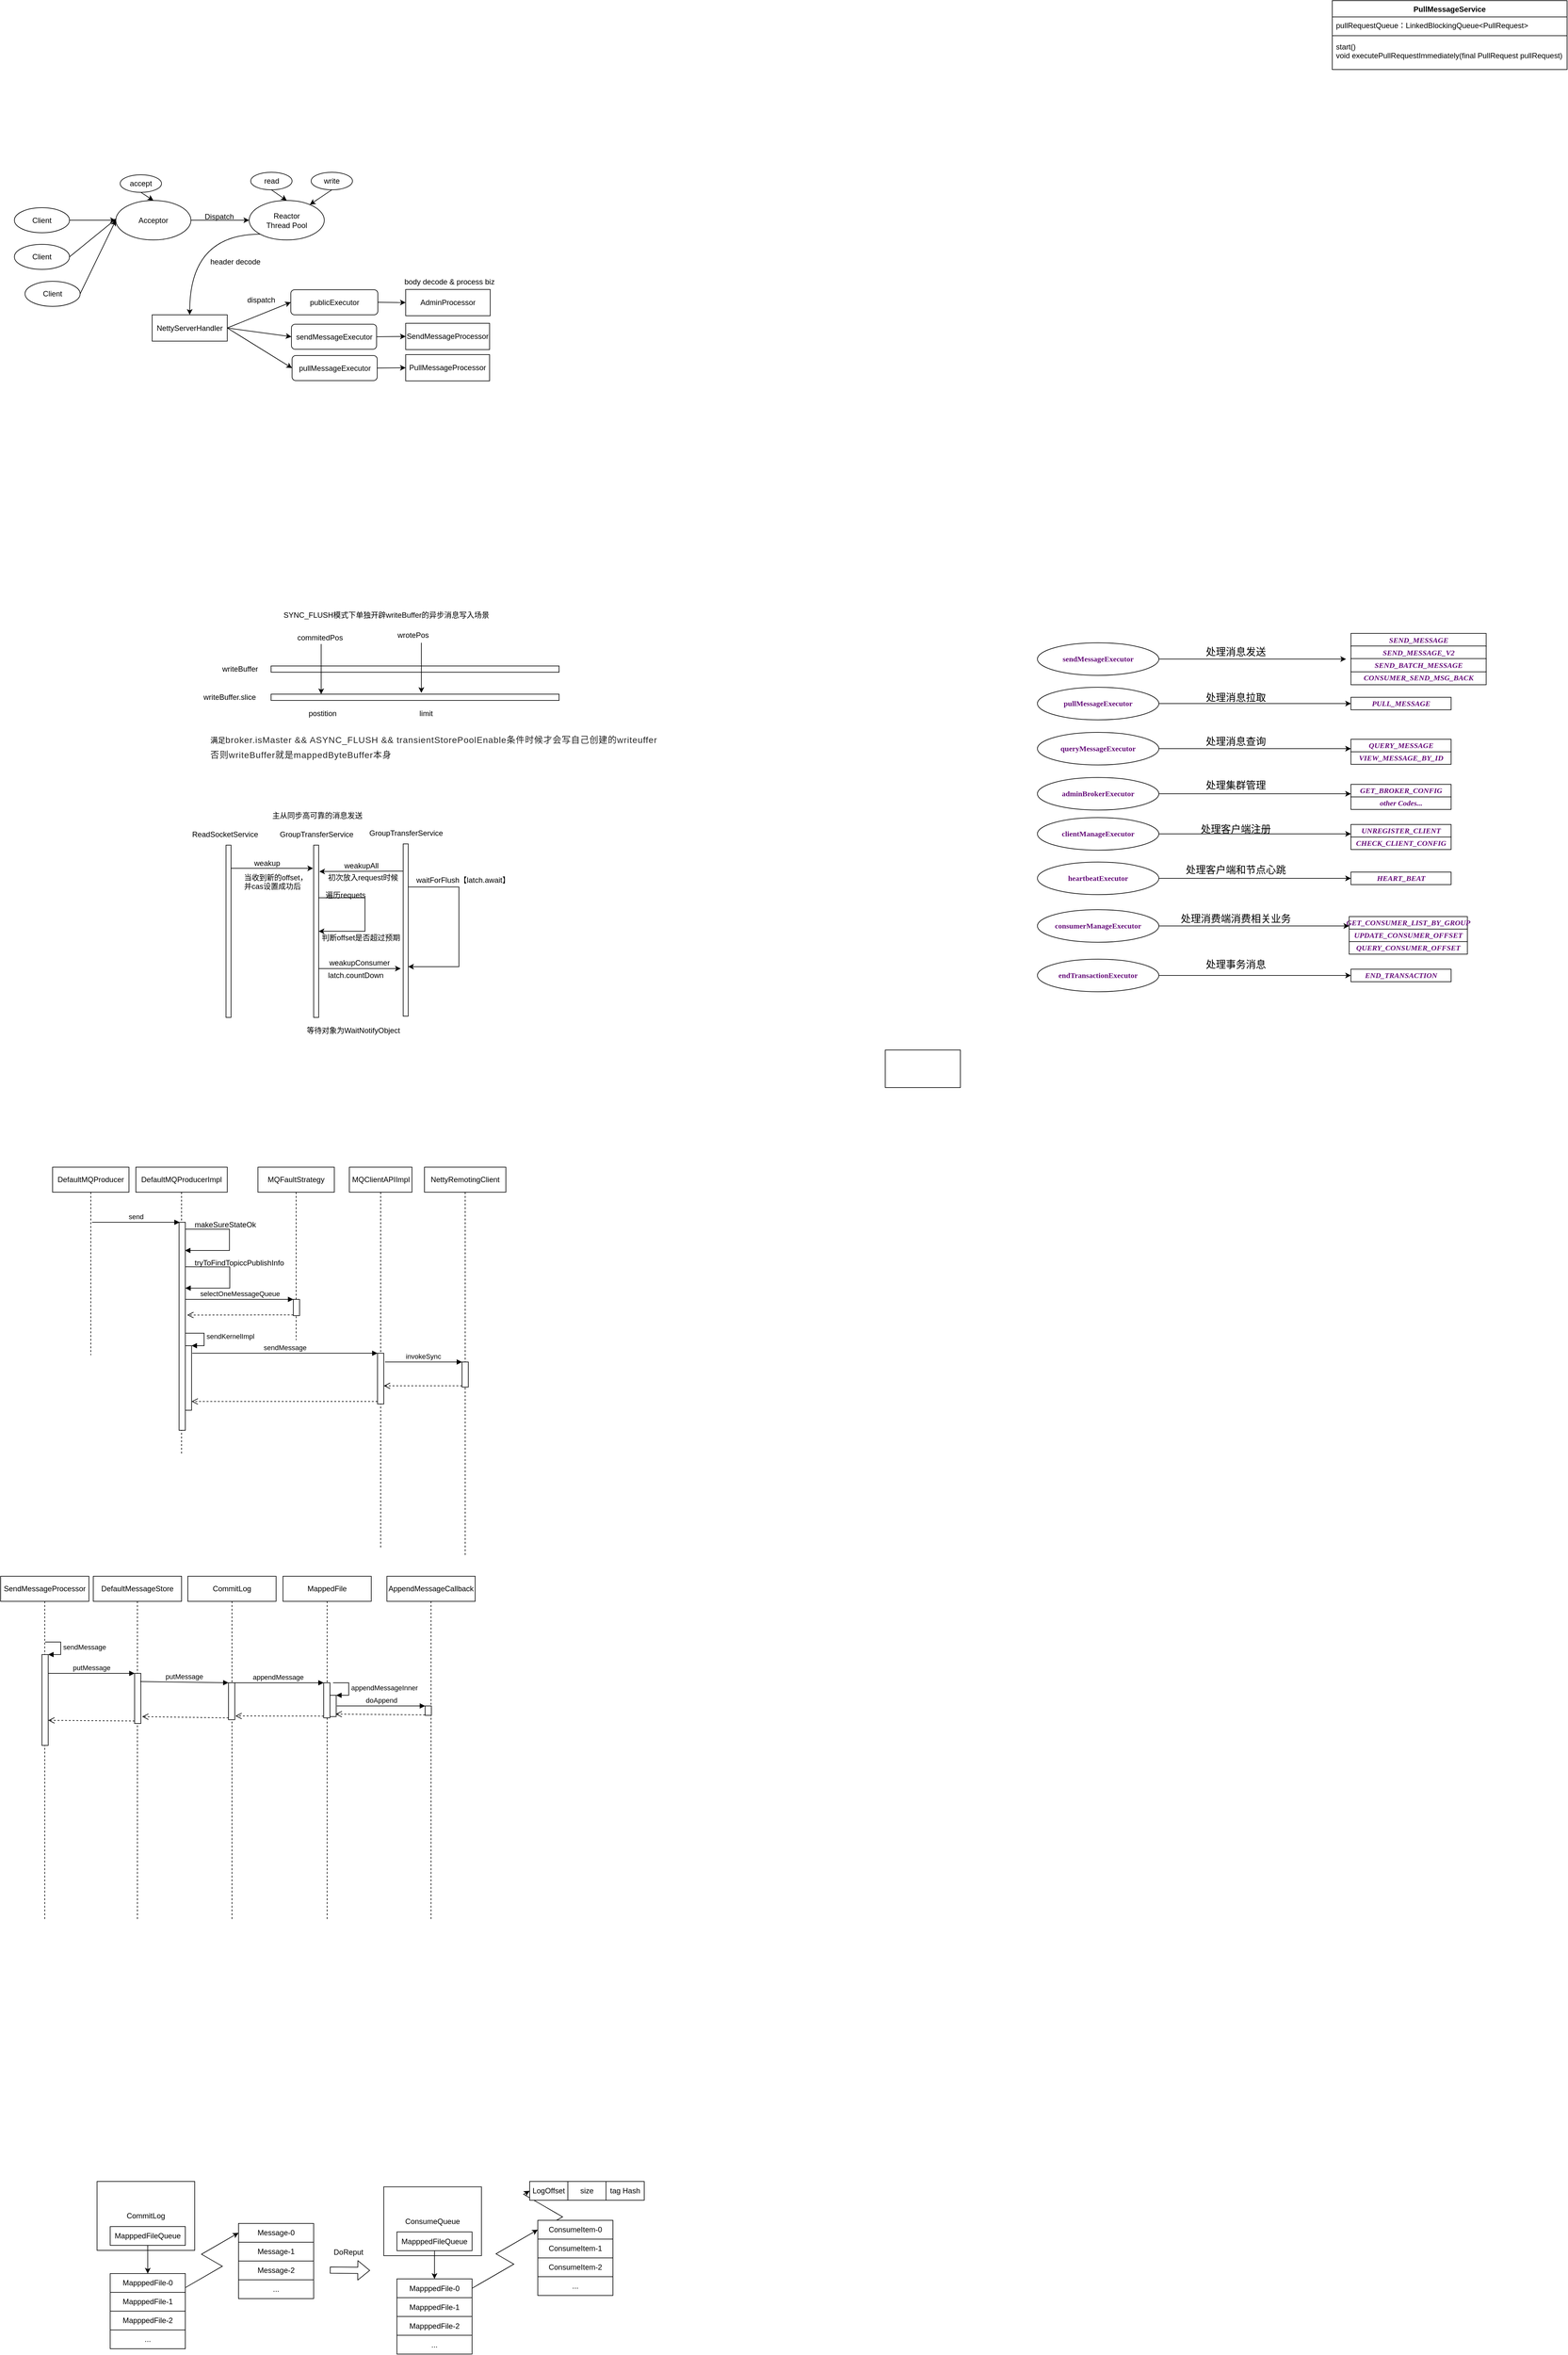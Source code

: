 <mxfile version="12.2.6" type="github" pages="1">
  <diagram id="QO_2AIzxencwlxpaJsb1" name="第 1 页">
    <mxGraphModel dx="1332" dy="1692" grid="0" gridSize="10" guides="1" tooltips="1" connect="1" arrows="1" fold="1" page="0" pageScale="1" pageWidth="827" pageHeight="1169" math="0" shadow="0">
      <root>
        <mxCell id="0"/>
        <mxCell id="1" parent="0"/>
        <mxCell id="dCdwvmBEWZGB2ASoRf-r-2" value="" style="rounded=0;whiteSpace=wrap;html=1;" parent="1" vertex="1">
          <mxGeometry x="150" y="80" width="460" height="10" as="geometry"/>
        </mxCell>
        <mxCell id="dCdwvmBEWZGB2ASoRf-r-3" value="writeBuffer" style="text;html=1;resizable=0;points=[];autosize=1;align=left;verticalAlign=top;spacingTop=-4;" parent="1" vertex="1">
          <mxGeometry x="70" y="75" width="70" height="20" as="geometry"/>
        </mxCell>
        <mxCell id="dCdwvmBEWZGB2ASoRf-r-4" value="" style="rounded=0;whiteSpace=wrap;html=1;" parent="1" vertex="1">
          <mxGeometry x="150" y="125" width="460" height="10" as="geometry"/>
        </mxCell>
        <mxCell id="dCdwvmBEWZGB2ASoRf-r-5" value="writeBuffer.slice" style="text;html=1;resizable=0;points=[];autosize=1;align=left;verticalAlign=top;spacingTop=-4;" parent="1" vertex="1">
          <mxGeometry x="40" y="120" width="100" height="20" as="geometry"/>
        </mxCell>
        <mxCell id="dCdwvmBEWZGB2ASoRf-r-6" value="" style="endArrow=classic;html=1;" parent="1" edge="1">
          <mxGeometry width="50" height="50" relative="1" as="geometry">
            <mxPoint x="230" y="45" as="sourcePoint"/>
            <mxPoint x="230" y="125" as="targetPoint"/>
          </mxGeometry>
        </mxCell>
        <mxCell id="dCdwvmBEWZGB2ASoRf-r-7" value="commitedPos" style="text;html=1;resizable=0;points=[];autosize=1;align=left;verticalAlign=top;spacingTop=-4;" parent="1" vertex="1">
          <mxGeometry x="190" y="25" width="90" height="20" as="geometry"/>
        </mxCell>
        <mxCell id="dCdwvmBEWZGB2ASoRf-r-9" value="" style="endArrow=classic;html=1;" parent="1" edge="1">
          <mxGeometry width="50" height="50" relative="1" as="geometry">
            <mxPoint x="390" y="43" as="sourcePoint"/>
            <mxPoint x="390" y="123" as="targetPoint"/>
          </mxGeometry>
        </mxCell>
        <mxCell id="dCdwvmBEWZGB2ASoRf-r-10" value="wrotePos" style="text;html=1;resizable=0;points=[];autosize=1;align=left;verticalAlign=top;spacingTop=-4;" parent="1" vertex="1">
          <mxGeometry x="350" y="21" width="70" height="20" as="geometry"/>
        </mxCell>
        <mxCell id="dCdwvmBEWZGB2ASoRf-r-12" value="postition" style="text;html=1;resizable=0;points=[];autosize=1;align=left;verticalAlign=top;spacingTop=-4;" parent="1" vertex="1">
          <mxGeometry x="207.5" y="146" width="55" height="14" as="geometry"/>
        </mxCell>
        <mxCell id="dCdwvmBEWZGB2ASoRf-r-13" value="limit" style="text;html=1;resizable=0;points=[];autosize=1;align=left;verticalAlign=top;spacingTop=-4;" parent="1" vertex="1">
          <mxGeometry x="385" y="146" width="31" height="14" as="geometry"/>
        </mxCell>
        <mxCell id="dCdwvmBEWZGB2ASoRf-r-14" value="满足&lt;span style=&quot;font-size: 14px ; color: rgb(38 , 38 , 38) ; line-height: 24px ; letter-spacing: 0.05em ; outline-style: none ; overflow-wrap: break-word&quot;&gt;broker.isMaster &amp;amp;&amp;amp; ASYNC_FLUSH &amp;amp;&amp;amp;&amp;nbsp;transientStorePoolEnable条件时候才会写自己创建的writeuffer&lt;br&gt;否则writeBuffer就是mappedByteBuffer本身&lt;br&gt;&lt;/span&gt;" style="text;html=1;resizable=0;points=[];autosize=1;align=left;verticalAlign=top;spacingTop=-4;" parent="1" vertex="1">
          <mxGeometry x="51" y="183" width="725" height="48" as="geometry"/>
        </mxCell>
        <mxCell id="dCdwvmBEWZGB2ASoRf-r-15" value="SYNC_FLUSH模式下单独开辟writeBuffer的异步消息写入场景" style="text;html=1;resizable=0;points=[];autosize=1;align=left;verticalAlign=top;spacingTop=-4;" parent="1" vertex="1">
          <mxGeometry x="168" y="-11" width="339" height="14" as="geometry"/>
        </mxCell>
        <mxCell id="dCdwvmBEWZGB2ASoRf-r-16" value="" style="rounded=0;whiteSpace=wrap;html=1;" parent="1" vertex="1">
          <mxGeometry x="218" y="366" width="8" height="275" as="geometry"/>
        </mxCell>
        <mxCell id="dCdwvmBEWZGB2ASoRf-r-17" value="GroupTransferService" style="text;html=1;resizable=0;points=[];autosize=1;align=left;verticalAlign=top;spacingTop=-4;" parent="1" vertex="1">
          <mxGeometry x="162" y="339" width="128" height="14" as="geometry"/>
        </mxCell>
        <mxCell id="dCdwvmBEWZGB2ASoRf-r-18" value="" style="rounded=0;whiteSpace=wrap;html=1;" parent="1" vertex="1">
          <mxGeometry x="78" y="366" width="8" height="275" as="geometry"/>
        </mxCell>
        <mxCell id="dCdwvmBEWZGB2ASoRf-r-19" value="ReadSocketService" style="text;html=1;resizable=0;points=[];autosize=1;align=left;verticalAlign=top;spacingTop=-4;" parent="1" vertex="1">
          <mxGeometry x="22" y="339" width="115" height="14" as="geometry"/>
        </mxCell>
        <mxCell id="dCdwvmBEWZGB2ASoRf-r-20" value="" style="endArrow=classic;html=1;" parent="1" edge="1">
          <mxGeometry width="50" height="50" relative="1" as="geometry">
            <mxPoint x="86" y="403" as="sourcePoint"/>
            <mxPoint x="217" y="403" as="targetPoint"/>
          </mxGeometry>
        </mxCell>
        <mxCell id="dCdwvmBEWZGB2ASoRf-r-21" value="weakup" style="text;html=1;resizable=0;points=[];autosize=1;align=left;verticalAlign=top;spacingTop=-4;" parent="1" vertex="1">
          <mxGeometry x="121" y="385" width="51" height="14" as="geometry"/>
        </mxCell>
        <mxCell id="dCdwvmBEWZGB2ASoRf-r-22" value="当收到新的offset，&lt;br&gt;并cas设置成功后" style="text;html=1;resizable=0;points=[];autosize=1;align=left;verticalAlign=top;spacingTop=-4;" parent="1" vertex="1">
          <mxGeometry x="105" y="408" width="111" height="28" as="geometry"/>
        </mxCell>
        <mxCell id="dCdwvmBEWZGB2ASoRf-r-23" value="" style="rounded=0;whiteSpace=wrap;html=1;" parent="1" vertex="1">
          <mxGeometry x="361" y="364" width="8" height="275" as="geometry"/>
        </mxCell>
        <mxCell id="dCdwvmBEWZGB2ASoRf-r-24" value="GroupTransferService" style="text;html=1;resizable=0;points=[];autosize=1;align=left;verticalAlign=top;spacingTop=-4;" parent="1" vertex="1">
          <mxGeometry x="305" y="337" width="128" height="14" as="geometry"/>
        </mxCell>
        <mxCell id="dCdwvmBEWZGB2ASoRf-r-25" value="" style="endArrow=classic;html=1;entryX=1.125;entryY=0.153;entryDx=0;entryDy=0;entryPerimeter=0;" parent="1" target="dCdwvmBEWZGB2ASoRf-r-16" edge="1">
          <mxGeometry width="50" height="50" relative="1" as="geometry">
            <mxPoint x="361" y="407.5" as="sourcePoint"/>
            <mxPoint x="492" y="407.5" as="targetPoint"/>
          </mxGeometry>
        </mxCell>
        <mxCell id="dCdwvmBEWZGB2ASoRf-r-26" value="初次放入request时候" style="text;html=1;resizable=0;points=[];autosize=1;align=left;verticalAlign=top;spacingTop=-4;" parent="1" vertex="1">
          <mxGeometry x="239" y="408" width="130" height="20" as="geometry"/>
        </mxCell>
        <mxCell id="dCdwvmBEWZGB2ASoRf-r-27" value="weakupAll" style="text;html=1;resizable=0;points=[];autosize=1;align=left;verticalAlign=top;spacingTop=-4;" parent="1" vertex="1">
          <mxGeometry x="265" y="389" width="70" height="20" as="geometry"/>
        </mxCell>
        <mxCell id="dCdwvmBEWZGB2ASoRf-r-28" value="等待对象为WaitNotifyObject" style="text;html=1;resizable=0;points=[];autosize=1;align=left;verticalAlign=top;spacingTop=-4;" parent="1" vertex="1">
          <mxGeometry x="205" y="652" width="160" height="20" as="geometry"/>
        </mxCell>
        <mxCell id="dCdwvmBEWZGB2ASoRf-r-29" style="edgeStyle=orthogonalEdgeStyle;rounded=0;orthogonalLoop=1;jettySize=auto;html=1;exitX=1;exitY=0.25;exitDx=0;exitDy=0;" parent="1" source="dCdwvmBEWZGB2ASoRf-r-23" edge="1">
          <mxGeometry relative="1" as="geometry">
            <mxPoint x="369" y="560" as="targetPoint"/>
            <Array as="points">
              <mxPoint x="450" y="433"/>
              <mxPoint x="450" y="560"/>
              <mxPoint x="369" y="560"/>
            </Array>
          </mxGeometry>
        </mxCell>
        <mxCell id="dCdwvmBEWZGB2ASoRf-r-30" value="waitForFlush【latch.await】" style="text;html=1;resizable=0;points=[];autosize=1;align=left;verticalAlign=top;spacingTop=-4;" parent="1" vertex="1">
          <mxGeometry x="380" y="412" width="160" height="20" as="geometry"/>
        </mxCell>
        <mxCell id="dCdwvmBEWZGB2ASoRf-r-31" value="" style="endArrow=classic;html=1;" parent="1" edge="1">
          <mxGeometry width="50" height="50" relative="1" as="geometry">
            <mxPoint x="226" y="563" as="sourcePoint"/>
            <mxPoint x="357" y="563" as="targetPoint"/>
          </mxGeometry>
        </mxCell>
        <mxCell id="dCdwvmBEWZGB2ASoRf-r-32" value="weakupConsumer" style="text;html=1;resizable=0;points=[];autosize=1;align=left;verticalAlign=top;spacingTop=-4;" parent="1" vertex="1">
          <mxGeometry x="240.5" y="544" width="110" height="20" as="geometry"/>
        </mxCell>
        <mxCell id="dCdwvmBEWZGB2ASoRf-r-33" value="latch.countDown" style="text;html=1;resizable=0;points=[];autosize=1;align=left;verticalAlign=top;spacingTop=-4;" parent="1" vertex="1">
          <mxGeometry x="239" y="564" width="100" height="20" as="geometry"/>
        </mxCell>
        <mxCell id="dCdwvmBEWZGB2ASoRf-r-36" style="edgeStyle=orthogonalEdgeStyle;rounded=0;orthogonalLoop=1;jettySize=auto;html=1;exitX=1;exitY=0.25;exitDx=0;exitDy=0;entryX=1;entryY=0.5;entryDx=0;entryDy=0;" parent="1" source="dCdwvmBEWZGB2ASoRf-r-16" target="dCdwvmBEWZGB2ASoRf-r-16" edge="1">
          <mxGeometry relative="1" as="geometry">
            <Array as="points">
              <mxPoint x="226" y="450"/>
              <mxPoint x="300" y="450"/>
              <mxPoint x="300" y="504"/>
            </Array>
          </mxGeometry>
        </mxCell>
        <mxCell id="dCdwvmBEWZGB2ASoRf-r-37" value="遍历requets" style="text;html=1;resizable=0;points=[];autosize=1;align=left;verticalAlign=top;spacingTop=-4;" parent="1" vertex="1">
          <mxGeometry x="235" y="436" width="80" height="20" as="geometry"/>
        </mxCell>
        <mxCell id="dCdwvmBEWZGB2ASoRf-r-40" value="判断offset是否超过预期" style="text;html=1;resizable=0;points=[];autosize=1;align=left;verticalAlign=top;spacingTop=-4;" parent="1" vertex="1">
          <mxGeometry x="229" y="503.5" width="140" height="20" as="geometry"/>
        </mxCell>
        <mxCell id="dCdwvmBEWZGB2ASoRf-r-41" value="主从同步高可靠的消息发送" style="text;html=1;resizable=0;points=[];autosize=1;align=left;verticalAlign=top;spacingTop=-4;" parent="1" vertex="1">
          <mxGeometry x="150" y="309" width="160" height="20" as="geometry"/>
        </mxCell>
        <mxCell id="9mdDHmgzvhIgiJmxX1Zu-40" style="edgeStyle=orthogonalEdgeStyle;rounded=0;orthogonalLoop=1;jettySize=auto;html=1;" parent="1" source="9mdDHmgzvhIgiJmxX1Zu-1" edge="1">
          <mxGeometry relative="1" as="geometry">
            <mxPoint x="1867" y="69" as="targetPoint"/>
          </mxGeometry>
        </mxCell>
        <mxCell id="9mdDHmgzvhIgiJmxX1Zu-1" value="&lt;pre style=&quot;font-family: &amp;#34;menlo&amp;#34; ; font-size: 9pt&quot;&gt;&lt;span style=&quot;color: #660e7a ; font-weight: bold&quot;&gt;sendMessageExecutor&lt;/span&gt;&lt;/pre&gt;" style="ellipse;whiteSpace=wrap;html=1;" parent="1" vertex="1">
          <mxGeometry x="1374" y="43" width="194" height="52" as="geometry"/>
        </mxCell>
        <mxCell id="9mdDHmgzvhIgiJmxX1Zu-43" style="edgeStyle=orthogonalEdgeStyle;rounded=0;orthogonalLoop=1;jettySize=auto;html=1;exitX=1;exitY=0.5;exitDx=0;exitDy=0;" parent="1" source="9mdDHmgzvhIgiJmxX1Zu-2" target="9mdDHmgzvhIgiJmxX1Zu-20" edge="1">
          <mxGeometry relative="1" as="geometry"/>
        </mxCell>
        <mxCell id="9mdDHmgzvhIgiJmxX1Zu-2" value="&lt;pre style=&quot;font-family: &amp;#34;menlo&amp;#34; ; font-size: 9pt&quot;&gt;&lt;pre style=&quot;font-family: &amp;#34;menlo&amp;#34; ; font-size: 9pt&quot;&gt;&lt;span style=&quot;color: #660e7a ; font-weight: bold&quot;&gt;pullMessageExecutor&lt;/span&gt;&lt;/pre&gt;&lt;/pre&gt;" style="ellipse;whiteSpace=wrap;html=1;" parent="1" vertex="1">
          <mxGeometry x="1374" y="114" width="194" height="52" as="geometry"/>
        </mxCell>
        <mxCell id="9mdDHmgzvhIgiJmxX1Zu-46" style="edgeStyle=orthogonalEdgeStyle;rounded=0;orthogonalLoop=1;jettySize=auto;html=1;exitX=1;exitY=0.5;exitDx=0;exitDy=0;entryX=0;entryY=0.75;entryDx=0;entryDy=0;" parent="1" source="9mdDHmgzvhIgiJmxX1Zu-4" target="9mdDHmgzvhIgiJmxX1Zu-21" edge="1">
          <mxGeometry relative="1" as="geometry"/>
        </mxCell>
        <mxCell id="9mdDHmgzvhIgiJmxX1Zu-4" value="&lt;pre style=&quot;font-family: &amp;#34;menlo&amp;#34; ; font-size: 9pt&quot;&gt;&lt;pre style=&quot;font-family: &amp;#34;menlo&amp;#34; ; font-size: 9pt&quot;&gt;&lt;span style=&quot;color: #660e7a ; font-weight: bold&quot;&gt;queryMessageExecutor&lt;/span&gt;&lt;/pre&gt;&lt;/pre&gt;" style="ellipse;whiteSpace=wrap;html=1;" parent="1" vertex="1">
          <mxGeometry x="1374" y="186" width="194" height="52" as="geometry"/>
        </mxCell>
        <mxCell id="9mdDHmgzvhIgiJmxX1Zu-47" style="edgeStyle=orthogonalEdgeStyle;rounded=0;orthogonalLoop=1;jettySize=auto;html=1;exitX=1;exitY=0.5;exitDx=0;exitDy=0;entryX=0;entryY=0.75;entryDx=0;entryDy=0;" parent="1" source="9mdDHmgzvhIgiJmxX1Zu-5" target="9mdDHmgzvhIgiJmxX1Zu-38" edge="1">
          <mxGeometry relative="1" as="geometry">
            <mxPoint x="1865" y="282" as="targetPoint"/>
          </mxGeometry>
        </mxCell>
        <mxCell id="9mdDHmgzvhIgiJmxX1Zu-5" value="&lt;pre style=&quot;font-family: &amp;#34;menlo&amp;#34; ; font-size: 9pt&quot;&gt;&lt;pre style=&quot;font-family: &amp;#34;menlo&amp;#34; ; font-size: 9pt&quot;&gt;&lt;pre style=&quot;font-family: &amp;#34;menlo&amp;#34; ; font-size: 9pt&quot;&gt;&lt;span style=&quot;color: #660e7a ; font-weight: bold&quot;&gt;adminBrokerExecutor&lt;/span&gt;&lt;/pre&gt;&lt;/pre&gt;&lt;/pre&gt;" style="ellipse;whiteSpace=wrap;html=1;" parent="1" vertex="1">
          <mxGeometry x="1374" y="258" width="194" height="52" as="geometry"/>
        </mxCell>
        <mxCell id="9mdDHmgzvhIgiJmxX1Zu-48" style="edgeStyle=orthogonalEdgeStyle;rounded=0;orthogonalLoop=1;jettySize=auto;html=1;exitX=1;exitY=0.5;exitDx=0;exitDy=0;entryX=0;entryY=0.75;entryDx=0;entryDy=0;" parent="1" source="9mdDHmgzvhIgiJmxX1Zu-6" target="9mdDHmgzvhIgiJmxX1Zu-24" edge="1">
          <mxGeometry relative="1" as="geometry"/>
        </mxCell>
        <mxCell id="9mdDHmgzvhIgiJmxX1Zu-6" value="&lt;pre style=&quot;font-family: &amp;#34;menlo&amp;#34; ; font-size: 9pt&quot;&gt;&lt;pre style=&quot;font-family: &amp;#34;menlo&amp;#34; ; font-size: 9pt&quot;&gt;&lt;span style=&quot;color: #660e7a ; font-weight: bold&quot;&gt;clientManageExecutor&lt;/span&gt;&lt;/pre&gt;&lt;/pre&gt;" style="ellipse;whiteSpace=wrap;html=1;" parent="1" vertex="1">
          <mxGeometry x="1374" y="322" width="194" height="52" as="geometry"/>
        </mxCell>
        <mxCell id="9mdDHmgzvhIgiJmxX1Zu-49" style="edgeStyle=orthogonalEdgeStyle;rounded=0;orthogonalLoop=1;jettySize=auto;html=1;exitX=1;exitY=0.5;exitDx=0;exitDy=0;entryX=0;entryY=0.5;entryDx=0;entryDy=0;" parent="1" source="9mdDHmgzvhIgiJmxX1Zu-7" target="9mdDHmgzvhIgiJmxX1Zu-23" edge="1">
          <mxGeometry relative="1" as="geometry"/>
        </mxCell>
        <mxCell id="9mdDHmgzvhIgiJmxX1Zu-7" value="&lt;pre style=&quot;font-family: &amp;#34;menlo&amp;#34; ; font-size: 9pt&quot;&gt;&lt;pre style=&quot;font-family: &amp;#34;menlo&amp;#34; ; font-size: 9pt&quot;&gt;&lt;pre style=&quot;font-family: &amp;#34;menlo&amp;#34; ; font-size: 9pt&quot;&gt;&lt;span style=&quot;color: #660e7a ; font-weight: bold&quot;&gt;heartbeatExecutor&lt;/span&gt;&lt;/pre&gt;&lt;/pre&gt;&lt;/pre&gt;" style="ellipse;whiteSpace=wrap;html=1;" parent="1" vertex="1">
          <mxGeometry x="1374" y="393" width="194" height="52" as="geometry"/>
        </mxCell>
        <mxCell id="9mdDHmgzvhIgiJmxX1Zu-50" style="edgeStyle=orthogonalEdgeStyle;rounded=0;orthogonalLoop=1;jettySize=auto;html=1;exitX=1;exitY=0.5;exitDx=0;exitDy=0;entryX=0;entryY=0.75;entryDx=0;entryDy=0;" parent="1" source="9mdDHmgzvhIgiJmxX1Zu-8" target="9mdDHmgzvhIgiJmxX1Zu-26" edge="1">
          <mxGeometry relative="1" as="geometry"/>
        </mxCell>
        <mxCell id="9mdDHmgzvhIgiJmxX1Zu-8" value="&lt;pre style=&quot;font-family: &amp;#34;menlo&amp;#34; ; font-size: 9pt&quot;&gt;&lt;pre style=&quot;font-family: &amp;#34;menlo&amp;#34; ; font-size: 9pt&quot;&gt;&lt;pre style=&quot;font-family: &amp;#34;menlo&amp;#34; ; font-size: 9pt&quot;&gt;&lt;span style=&quot;color: #660e7a ; font-weight: bold&quot;&gt;consumerManageExecutor&lt;/span&gt;&lt;/pre&gt;&lt;/pre&gt;&lt;/pre&gt;" style="ellipse;whiteSpace=wrap;html=1;" parent="1" vertex="1">
          <mxGeometry x="1374" y="469" width="194" height="52" as="geometry"/>
        </mxCell>
        <mxCell id="9mdDHmgzvhIgiJmxX1Zu-51" style="edgeStyle=orthogonalEdgeStyle;rounded=0;orthogonalLoop=1;jettySize=auto;html=1;exitX=1;exitY=0.5;exitDx=0;exitDy=0;entryX=0;entryY=0.5;entryDx=0;entryDy=0;" parent="1" source="9mdDHmgzvhIgiJmxX1Zu-9" target="9mdDHmgzvhIgiJmxX1Zu-32" edge="1">
          <mxGeometry relative="1" as="geometry"/>
        </mxCell>
        <mxCell id="9mdDHmgzvhIgiJmxX1Zu-9" value="&lt;pre style=&quot;font-family: &amp;#34;menlo&amp;#34; ; font-size: 9pt&quot;&gt;&lt;pre style=&quot;font-family: &amp;#34;menlo&amp;#34; ; font-size: 9pt&quot;&gt;&lt;pre style=&quot;font-family: &amp;#34;menlo&amp;#34; ; font-size: 9pt&quot;&gt;&lt;pre style=&quot;font-family: &amp;#34;menlo&amp;#34; ; font-size: 9pt&quot;&gt;&lt;span style=&quot;color: #660e7a ; font-weight: bold&quot;&gt;endTransactionExecutor&lt;/span&gt;&lt;/pre&gt;&lt;/pre&gt;&lt;/pre&gt;&lt;/pre&gt;" style="ellipse;whiteSpace=wrap;html=1;" parent="1" vertex="1">
          <mxGeometry x="1374" y="548" width="194" height="52" as="geometry"/>
        </mxCell>
        <mxCell id="9mdDHmgzvhIgiJmxX1Zu-19" value="" style="rounded=0;whiteSpace=wrap;html=1;" parent="1" vertex="1">
          <mxGeometry x="1131" y="693" width="120" height="60" as="geometry"/>
        </mxCell>
        <mxCell id="9mdDHmgzvhIgiJmxX1Zu-20" value="&lt;pre style=&quot;font-family: &amp;#34;menlo&amp;#34; ; font-size: 9pt&quot;&gt;&lt;span style=&quot;color: #660e7a ; font-weight: bold ; font-style: italic&quot;&gt;PULL_MESSAGE&lt;/span&gt;&lt;/pre&gt;" style="rounded=0;whiteSpace=wrap;html=1;" parent="1" vertex="1">
          <mxGeometry x="1874.785" y="130" width="160" height="20" as="geometry"/>
        </mxCell>
        <mxCell id="9mdDHmgzvhIgiJmxX1Zu-23" value="&lt;pre style=&quot;font-family: &amp;#34;menlo&amp;#34; ; font-size: 9pt&quot;&gt;&lt;pre style=&quot;font-family: &amp;#34;menlo&amp;#34; ; font-size: 9pt&quot;&gt;&lt;span style=&quot;color: #660e7a ; font-weight: bold ; font-style: italic&quot;&gt;HEART_BEAT&lt;/span&gt;&lt;/pre&gt;&lt;/pre&gt;" style="rounded=0;whiteSpace=wrap;html=1;" parent="1" vertex="1">
          <mxGeometry x="1874.785" y="409" width="160" height="20" as="geometry"/>
        </mxCell>
        <mxCell id="9mdDHmgzvhIgiJmxX1Zu-24" value="&lt;pre style=&quot;font-family: &amp;#34;menlo&amp;#34; ; font-size: 9pt&quot;&gt;&lt;pre style=&quot;font-family: &amp;#34;menlo&amp;#34; ; font-size: 9pt&quot;&gt;&lt;pre style=&quot;font-family: &amp;#34;menlo&amp;#34; ; font-size: 9pt&quot;&gt;&lt;span style=&quot;color: #660e7a ; font-weight: bold ; font-style: italic&quot;&gt;UNREGISTER_CLIENT&lt;/span&gt;&lt;/pre&gt;&lt;/pre&gt;&lt;/pre&gt;" style="rounded=0;whiteSpace=wrap;html=1;" parent="1" vertex="1">
          <mxGeometry x="1874.785" y="333" width="160" height="20" as="geometry"/>
        </mxCell>
        <mxCell id="9mdDHmgzvhIgiJmxX1Zu-25" value="&lt;pre style=&quot;font-family: &amp;#34;menlo&amp;#34; ; font-size: 9pt&quot;&gt;&lt;pre style=&quot;font-family: &amp;#34;menlo&amp;#34; ; font-size: 9pt&quot;&gt;&lt;pre style=&quot;font-family: &amp;#34;menlo&amp;#34; ; font-size: 9pt&quot;&gt;&lt;span style=&quot;color: #660e7a ; font-weight: bold ; font-style: italic&quot;&gt;CHECK_CLIENT_CONFIG&lt;/span&gt;&lt;/pre&gt;&lt;/pre&gt;&lt;/pre&gt;" style="rounded=0;whiteSpace=wrap;html=1;" parent="1" vertex="1">
          <mxGeometry x="1874.785" y="353" width="160" height="20" as="geometry"/>
        </mxCell>
        <mxCell id="9mdDHmgzvhIgiJmxX1Zu-31" value="" style="group" parent="1" vertex="1" connectable="0">
          <mxGeometry x="1844.785" y="480" width="216.0" height="60" as="geometry"/>
        </mxCell>
        <mxCell id="9mdDHmgzvhIgiJmxX1Zu-26" value="&lt;pre style=&quot;font-family: &amp;#34;menlo&amp;#34; ; font-size: 9pt&quot;&gt;&lt;pre style=&quot;font-family: &amp;#34;menlo&amp;#34; ; font-size: 9pt&quot;&gt;&lt;pre style=&quot;font-family: &amp;#34;menlo&amp;#34; ; font-size: 9pt&quot;&gt;&lt;pre style=&quot;font-family: &amp;#34;menlo&amp;#34; ; font-size: 9pt&quot;&gt;&lt;span style=&quot;color: #660e7a ; font-weight: bold ; font-style: italic&quot;&gt;GET_CONSUMER_LIST_BY_GROUP&lt;/span&gt;&lt;/pre&gt;&lt;/pre&gt;&lt;/pre&gt;&lt;/pre&gt;" style="rounded=0;whiteSpace=wrap;html=1;" parent="9mdDHmgzvhIgiJmxX1Zu-31" vertex="1">
          <mxGeometry x="27.18" width="188.82" height="20" as="geometry"/>
        </mxCell>
        <mxCell id="9mdDHmgzvhIgiJmxX1Zu-27" value="&lt;pre style=&quot;font-family: &amp;#34;menlo&amp;#34; ; font-size: 9pt&quot;&gt;&lt;pre style=&quot;font-family: &amp;#34;menlo&amp;#34; ; font-size: 9pt&quot;&gt;&lt;pre style=&quot;font-family: &amp;#34;menlo&amp;#34; ; font-size: 9pt&quot;&gt;&lt;pre style=&quot;font-family: &amp;#34;menlo&amp;#34; ; font-size: 9pt&quot;&gt;&lt;span style=&quot;color: #660e7a ; font-weight: bold ; font-style: italic&quot;&gt;UPDATE_CONSUMER_OFFSET&lt;/span&gt;&lt;/pre&gt;&lt;/pre&gt;&lt;/pre&gt;&lt;/pre&gt;" style="rounded=0;whiteSpace=wrap;html=1;" parent="9mdDHmgzvhIgiJmxX1Zu-31" vertex="1">
          <mxGeometry x="27.18" y="20" width="188.82" height="20" as="geometry"/>
        </mxCell>
        <mxCell id="9mdDHmgzvhIgiJmxX1Zu-28" value="&lt;pre style=&quot;font-family: &amp;#34;menlo&amp;#34; ; font-size: 9pt&quot;&gt;&lt;pre style=&quot;font-family: &amp;#34;menlo&amp;#34; ; font-size: 9pt&quot;&gt;&lt;pre style=&quot;font-family: &amp;#34;menlo&amp;#34; ; font-size: 9pt&quot;&gt;&lt;pre style=&quot;font-family: &amp;#34;menlo&amp;#34; ; font-size: 9pt&quot;&gt;&lt;pre style=&quot;font-family: &amp;#34;menlo&amp;#34; ; font-size: 9pt&quot;&gt;&lt;span style=&quot;color: #660e7a ; font-weight: bold ; font-style: italic&quot;&gt;QUERY_CONSUMER_OFFSET&lt;/span&gt;&lt;/pre&gt;&lt;/pre&gt;&lt;/pre&gt;&lt;/pre&gt;&lt;/pre&gt;" style="rounded=0;whiteSpace=wrap;html=1;" parent="9mdDHmgzvhIgiJmxX1Zu-31" vertex="1">
          <mxGeometry x="27.18" y="40" width="188.82" height="20" as="geometry"/>
        </mxCell>
        <mxCell id="9mdDHmgzvhIgiJmxX1Zu-32" value="&lt;pre style=&quot;font-family: &amp;#34;menlo&amp;#34; ; font-size: 9pt&quot;&gt;&lt;pre style=&quot;font-family: &amp;#34;menlo&amp;#34; ; font-size: 9pt&quot;&gt;&lt;pre style=&quot;font-family: &amp;#34;menlo&amp;#34; ; font-size: 9pt&quot;&gt;&lt;span style=&quot;color: #660e7a ; font-weight: bold ; font-style: italic&quot;&gt;END_TRANSACTION&lt;/span&gt;&lt;/pre&gt;&lt;/pre&gt;&lt;/pre&gt;" style="rounded=0;whiteSpace=wrap;html=1;" parent="1" vertex="1">
          <mxGeometry x="1874.785" y="564" width="160" height="20" as="geometry"/>
        </mxCell>
        <mxCell id="9mdDHmgzvhIgiJmxX1Zu-37" value="" style="group" parent="1" vertex="1" connectable="0">
          <mxGeometry x="1874.785" y="28" width="216.0" height="82" as="geometry"/>
        </mxCell>
        <mxCell id="9mdDHmgzvhIgiJmxX1Zu-13" value="&lt;pre style=&quot;font-family: &amp;#34;menlo&amp;#34; ; font-size: 9pt&quot;&gt;&lt;span style=&quot;color: #660e7a ; font-weight: bold ; font-style: italic&quot;&gt;CONSUMER_SEND_MSG_BACK&lt;/span&gt;&lt;/pre&gt;" style="rounded=0;whiteSpace=wrap;html=1;" parent="9mdDHmgzvhIgiJmxX1Zu-37" vertex="1">
          <mxGeometry x="0.034" y="60.871" width="215.966" height="21.129" as="geometry"/>
        </mxCell>
        <mxCell id="9mdDHmgzvhIgiJmxX1Zu-10" value="&lt;pre style=&quot;font-family: &amp;#34;menlo&amp;#34; ; font-size: 9pt&quot;&gt;&lt;span style=&quot;color: #660e7a ; font-weight: bold ; font-style: italic&quot;&gt;SEND_MESSAGE&lt;/span&gt;&lt;/pre&gt;" style="rounded=0;whiteSpace=wrap;html=1;" parent="9mdDHmgzvhIgiJmxX1Zu-37" vertex="1">
          <mxGeometry x="0.034" width="215.966" height="21.129" as="geometry"/>
        </mxCell>
        <mxCell id="9mdDHmgzvhIgiJmxX1Zu-11" value="&lt;pre style=&quot;font-family: &amp;#34;menlo&amp;#34; ; font-size: 9pt&quot;&gt;&lt;span style=&quot;color: #660e7a ; font-weight: bold ; font-style: italic&quot;&gt;SEND_MESSAGE_V2&lt;/span&gt;&lt;/pre&gt;" style="rounded=0;whiteSpace=wrap;html=1;" parent="9mdDHmgzvhIgiJmxX1Zu-37" vertex="1">
          <mxGeometry x="0.034" y="20.123" width="215.966" height="21.129" as="geometry"/>
        </mxCell>
        <mxCell id="9mdDHmgzvhIgiJmxX1Zu-12" value="&lt;pre style=&quot;font-family: &amp;#34;menlo&amp;#34; ; font-size: 9pt&quot;&gt;&lt;span style=&quot;color: #660e7a ; font-weight: bold ; font-style: italic&quot;&gt;SEND_BATCH_MESSAGE&lt;/span&gt;&lt;/pre&gt;" style="rounded=0;whiteSpace=wrap;html=1;" parent="9mdDHmgzvhIgiJmxX1Zu-37" vertex="1">
          <mxGeometry x="0.034" y="40.245" width="215.966" height="21.129" as="geometry"/>
        </mxCell>
        <mxCell id="9mdDHmgzvhIgiJmxX1Zu-44" value="" style="group" parent="1" vertex="1" connectable="0">
          <mxGeometry x="1874.785" y="197" width="160" height="40" as="geometry"/>
        </mxCell>
        <mxCell id="9mdDHmgzvhIgiJmxX1Zu-21" value="&lt;pre style=&quot;font-family: &amp;#34;menlo&amp;#34; ; font-size: 9pt&quot;&gt;&lt;pre style=&quot;font-family: &amp;#34;menlo&amp;#34; ; font-size: 9pt&quot;&gt;&lt;span style=&quot;color: #660e7a ; font-weight: bold ; font-style: italic&quot;&gt;QUERY_MESSAGE&lt;/span&gt;&lt;/pre&gt;&lt;/pre&gt;" style="rounded=0;whiteSpace=wrap;html=1;" parent="9mdDHmgzvhIgiJmxX1Zu-44" vertex="1">
          <mxGeometry width="160" height="20" as="geometry"/>
        </mxCell>
        <mxCell id="9mdDHmgzvhIgiJmxX1Zu-22" value="&lt;pre style=&quot;font-family: &amp;#34;menlo&amp;#34; ; font-size: 9pt&quot;&gt;&lt;pre style=&quot;font-family: &amp;#34;menlo&amp;#34; ; font-size: 9pt&quot;&gt;&lt;span style=&quot;color: #660e7a ; font-weight: bold ; font-style: italic&quot;&gt;VIEW_MESSAGE_BY_ID&lt;/span&gt;&lt;/pre&gt;&lt;/pre&gt;" style="rounded=0;whiteSpace=wrap;html=1;" parent="9mdDHmgzvhIgiJmxX1Zu-44" vertex="1">
          <mxGeometry y="20" width="160" height="20" as="geometry"/>
        </mxCell>
        <mxCell id="9mdDHmgzvhIgiJmxX1Zu-45" value="" style="group" parent="1" vertex="1" connectable="0">
          <mxGeometry x="1874.785" y="269" width="160" height="40" as="geometry"/>
        </mxCell>
        <mxCell id="9mdDHmgzvhIgiJmxX1Zu-38" value="&lt;pre style=&quot;font-family: &amp;#34;menlo&amp;#34; ; font-size: 9pt&quot;&gt;&lt;pre style=&quot;font-family: &amp;#34;menlo&amp;#34; ; font-size: 9pt&quot;&gt;&lt;pre style=&quot;font-family: &amp;#34;menlo&amp;#34; ; font-size: 9pt&quot;&gt;&lt;pre style=&quot;font-family: &amp;#34;menlo&amp;#34; ; font-size: 9pt&quot;&gt;&lt;span style=&quot;color: #660e7a ; font-weight: bold ; font-style: italic&quot;&gt;GET_BROKER_CONFIG&lt;/span&gt;&lt;/pre&gt;&lt;/pre&gt;&lt;/pre&gt;&lt;/pre&gt;" style="rounded=0;whiteSpace=wrap;html=1;" parent="9mdDHmgzvhIgiJmxX1Zu-45" vertex="1">
          <mxGeometry width="160" height="20" as="geometry"/>
        </mxCell>
        <mxCell id="9mdDHmgzvhIgiJmxX1Zu-39" value="&lt;pre style=&quot;font-family: &amp;#34;menlo&amp;#34; ; font-size: 9pt&quot;&gt;&lt;pre style=&quot;font-family: &amp;#34;menlo&amp;#34; ; font-size: 9pt&quot;&gt;&lt;font color=&quot;#660e7a&quot;&gt;&lt;b&gt;&lt;i&gt;other Codes...&lt;/i&gt;&lt;/b&gt;&lt;/font&gt;&lt;/pre&gt;&lt;/pre&gt;" style="rounded=0;whiteSpace=wrap;html=1;" parent="9mdDHmgzvhIgiJmxX1Zu-45" vertex="1">
          <mxGeometry y="20" width="160" height="20" as="geometry"/>
        </mxCell>
        <mxCell id="9mdDHmgzvhIgiJmxX1Zu-52" value="处理消息发送" style="text;html=1;resizable=0;points=[];autosize=1;align=left;verticalAlign=top;spacingTop=-4;fontSize=16;" parent="1" vertex="1">
          <mxGeometry x="1641" y="45" width="106" height="19" as="geometry"/>
        </mxCell>
        <mxCell id="9mdDHmgzvhIgiJmxX1Zu-53" value="处理消息拉取" style="text;html=1;resizable=0;points=[];autosize=1;align=left;verticalAlign=top;spacingTop=-4;fontSize=16;" parent="1" vertex="1">
          <mxGeometry x="1641" y="118" width="106" height="19" as="geometry"/>
        </mxCell>
        <mxCell id="9mdDHmgzvhIgiJmxX1Zu-54" value="处理消息查询" style="text;html=1;resizable=0;points=[];autosize=1;align=left;verticalAlign=top;spacingTop=-4;fontSize=16;" parent="1" vertex="1">
          <mxGeometry x="1641" y="188" width="106" height="19" as="geometry"/>
        </mxCell>
        <mxCell id="9mdDHmgzvhIgiJmxX1Zu-57" value="处理集群管理" style="text;html=1;resizable=0;points=[];autosize=1;align=left;verticalAlign=top;spacingTop=-4;fontSize=16;" parent="1" vertex="1">
          <mxGeometry x="1641" y="258" width="106" height="19" as="geometry"/>
        </mxCell>
        <mxCell id="9mdDHmgzvhIgiJmxX1Zu-58" value="处理客户端注册" style="text;html=1;resizable=0;points=[];autosize=1;align=left;verticalAlign=top;spacingTop=-4;fontSize=16;" parent="1" vertex="1">
          <mxGeometry x="1633" y="328" width="122" height="19" as="geometry"/>
        </mxCell>
        <mxCell id="9mdDHmgzvhIgiJmxX1Zu-60" value="处理客户端和节点心跳" style="text;html=1;resizable=0;points=[];autosize=1;align=left;verticalAlign=top;spacingTop=-4;fontSize=16;" parent="1" vertex="1">
          <mxGeometry x="1609" y="393" width="170" height="19" as="geometry"/>
        </mxCell>
        <mxCell id="9mdDHmgzvhIgiJmxX1Zu-61" value="处理消费端消费相关业务" style="text;html=1;resizable=0;points=[];autosize=1;align=left;verticalAlign=top;spacingTop=-4;fontSize=16;" parent="1" vertex="1">
          <mxGeometry x="1601" y="471" width="186" height="19" as="geometry"/>
        </mxCell>
        <mxCell id="9mdDHmgzvhIgiJmxX1Zu-62" value="处理事务消息" style="text;html=1;resizable=0;points=[];autosize=1;align=left;verticalAlign=top;spacingTop=-4;fontSize=16;" parent="1" vertex="1">
          <mxGeometry x="1641" y="544" width="106" height="19" as="geometry"/>
        </mxCell>
        <mxCell id="Jm2zQ5XK-Clb0VnWvuZD-5" style="edgeStyle=orthogonalEdgeStyle;rounded=0;orthogonalLoop=1;jettySize=auto;html=1;exitX=1;exitY=0.25;exitDx=0;exitDy=0;entryX=0;entryY=0.25;entryDx=0;entryDy=0;" parent="1" edge="1">
          <mxGeometry relative="1" as="geometry">
            <mxPoint x="-34" y="940" as="sourcePoint"/>
          </mxGeometry>
        </mxCell>
        <mxCell id="Jm2zQ5XK-Clb0VnWvuZD-11" value="&lt;span style=&quot;text-align: left ; white-space: nowrap&quot;&gt;DefaultMQProducer&lt;/span&gt;" style="shape=umlLifeline;perimeter=lifelinePerimeter;whiteSpace=wrap;html=1;container=1;collapsible=0;recursiveResize=0;outlineConnect=0;" parent="1" vertex="1">
          <mxGeometry x="-199" y="880" width="122" height="300" as="geometry"/>
        </mxCell>
        <mxCell id="Jm2zQ5XK-Clb0VnWvuZD-15" value="send" style="html=1;verticalAlign=bottom;endArrow=block;entryX=0.1;entryY=0;entryDx=0;entryDy=0;entryPerimeter=0;" parent="Jm2zQ5XK-Clb0VnWvuZD-11" target="Jm2zQ5XK-Clb0VnWvuZD-14" edge="1">
          <mxGeometry width="80" relative="1" as="geometry">
            <mxPoint x="63" y="88" as="sourcePoint"/>
            <mxPoint x="143" y="88" as="targetPoint"/>
          </mxGeometry>
        </mxCell>
        <mxCell id="Jm2zQ5XK-Clb0VnWvuZD-13" value="&lt;span style=&quot;text-align: left ; white-space: nowrap&quot;&gt;DefaultMQProducerImpl&lt;/span&gt;" style="shape=umlLifeline;perimeter=lifelinePerimeter;whiteSpace=wrap;html=1;container=1;collapsible=0;recursiveResize=0;outlineConnect=0;" parent="1" vertex="1">
          <mxGeometry x="-66" y="880" width="146" height="460" as="geometry"/>
        </mxCell>
        <mxCell id="Jm2zQ5XK-Clb0VnWvuZD-14" value="" style="html=1;points=[];perimeter=orthogonalPerimeter;" parent="Jm2zQ5XK-Clb0VnWvuZD-13" vertex="1">
          <mxGeometry x="69" y="88" width="10" height="332" as="geometry"/>
        </mxCell>
        <mxCell id="t-QVnXXpKsiYp2VGTmY0-25" value="" style="html=1;points=[];perimeter=orthogonalPerimeter;" parent="Jm2zQ5XK-Clb0VnWvuZD-13" vertex="1">
          <mxGeometry x="79" y="285" width="10" height="103" as="geometry"/>
        </mxCell>
        <mxCell id="t-QVnXXpKsiYp2VGTmY0-26" value="sendKernelImpl" style="edgeStyle=orthogonalEdgeStyle;html=1;align=left;spacingLeft=2;endArrow=block;rounded=0;entryX=1;entryY=0;exitX=1;exitY=0.533;exitDx=0;exitDy=0;exitPerimeter=0;" parent="Jm2zQ5XK-Clb0VnWvuZD-13" source="Jm2zQ5XK-Clb0VnWvuZD-14" target="t-QVnXXpKsiYp2VGTmY0-25" edge="1">
          <mxGeometry relative="1" as="geometry">
            <mxPoint x="84" y="265" as="sourcePoint"/>
            <Array as="points">
              <mxPoint x="109" y="265"/>
              <mxPoint x="109" y="285"/>
            </Array>
          </mxGeometry>
        </mxCell>
        <mxCell id="t-QVnXXpKsiYp2VGTmY0-1" value="" style="html=1;verticalAlign=bottom;endArrow=block;rounded=0;" parent="1" edge="1">
          <mxGeometry width="80" relative="1" as="geometry">
            <mxPoint x="13" y="979" as="sourcePoint"/>
            <mxPoint x="12.5" y="1013" as="targetPoint"/>
            <Array as="points">
              <mxPoint x="83.5" y="979"/>
              <mxPoint x="83.5" y="1013"/>
            </Array>
          </mxGeometry>
        </mxCell>
        <mxCell id="t-QVnXXpKsiYp2VGTmY0-7" value="makeSureStateOk" style="text;html=1;resizable=0;points=[];autosize=1;align=left;verticalAlign=top;spacingTop=-4;" parent="1" vertex="1">
          <mxGeometry x="25.5" y="962" width="108" height="14" as="geometry"/>
        </mxCell>
        <mxCell id="t-QVnXXpKsiYp2VGTmY0-10" value="" style="html=1;verticalAlign=bottom;endArrow=block;rounded=0;exitX=0.95;exitY=0.048;exitDx=0;exitDy=0;exitPerimeter=0;" parent="1" edge="1">
          <mxGeometry width="80" relative="1" as="geometry">
            <mxPoint x="12.5" y="1039" as="sourcePoint"/>
            <mxPoint x="13" y="1073.072" as="targetPoint"/>
            <Array as="points">
              <mxPoint x="47.5" y="1039.072"/>
              <mxPoint x="84" y="1039.072"/>
              <mxPoint x="84" y="1073.072"/>
            </Array>
          </mxGeometry>
        </mxCell>
        <mxCell id="t-QVnXXpKsiYp2VGTmY0-11" value="tryToFindTopiccPublishInfo" style="text;html=1;resizable=0;points=[];autosize=1;align=left;verticalAlign=top;spacingTop=-4;" parent="1" vertex="1">
          <mxGeometry x="25.5" y="1023" width="153" height="14" as="geometry"/>
        </mxCell>
        <mxCell id="t-QVnXXpKsiYp2VGTmY0-12" value="&lt;span style=&quot;text-align: left ; white-space: nowrap&quot;&gt;MQFaultStrategy&lt;/span&gt;" style="shape=umlLifeline;perimeter=lifelinePerimeter;whiteSpace=wrap;html=1;container=1;collapsible=0;recursiveResize=0;outlineConnect=0;" parent="1" vertex="1">
          <mxGeometry x="129" y="880" width="122" height="276" as="geometry"/>
        </mxCell>
        <mxCell id="t-QVnXXpKsiYp2VGTmY0-15" value="" style="html=1;points=[];perimeter=orthogonalPerimeter;" parent="t-QVnXXpKsiYp2VGTmY0-12" vertex="1">
          <mxGeometry x="56.5" y="211" width="10" height="26" as="geometry"/>
        </mxCell>
        <mxCell id="t-QVnXXpKsiYp2VGTmY0-16" value="selectOneMessageQueue" style="html=1;verticalAlign=bottom;endArrow=block;entryX=0;entryY=0;" parent="1" target="t-QVnXXpKsiYp2VGTmY0-15" edge="1">
          <mxGeometry relative="1" as="geometry">
            <mxPoint x="13" y="1091" as="sourcePoint"/>
          </mxGeometry>
        </mxCell>
        <mxCell id="t-QVnXXpKsiYp2VGTmY0-17" value="" style="html=1;verticalAlign=bottom;endArrow=open;dashed=1;endSize=8;exitX=0;exitY=0.95;" parent="1" source="t-QVnXXpKsiYp2VGTmY0-15" edge="1">
          <mxGeometry relative="1" as="geometry">
            <mxPoint x="16" y="1116" as="targetPoint"/>
          </mxGeometry>
        </mxCell>
        <mxCell id="t-QVnXXpKsiYp2VGTmY0-21" value="MQClientAPIImpl" style="html=1;points=[];perimeter=orthogonalPerimeter;shape=umlLifeline;participant=label;fontFamily=Helvetica;fontSize=12;fontColor=#000000;align=center;strokeColor=#000000;fillColor=#ffffff;recursiveResize=0;container=1;collapsible=0;" parent="1" vertex="1">
          <mxGeometry x="275" y="880" width="100" height="607" as="geometry"/>
        </mxCell>
        <mxCell id="t-QVnXXpKsiYp2VGTmY0-27" value="" style="html=1;points=[];perimeter=orthogonalPerimeter;" parent="t-QVnXXpKsiYp2VGTmY0-21" vertex="1">
          <mxGeometry x="45" y="297" width="10" height="81" as="geometry"/>
        </mxCell>
        <mxCell id="t-QVnXXpKsiYp2VGTmY0-28" value="sendMessage" style="html=1;verticalAlign=bottom;endArrow=block;entryX=0;entryY=0;" parent="t-QVnXXpKsiYp2VGTmY0-21" target="t-QVnXXpKsiYp2VGTmY0-27" edge="1">
          <mxGeometry relative="1" as="geometry">
            <mxPoint x="-251" y="297" as="sourcePoint"/>
          </mxGeometry>
        </mxCell>
        <mxCell id="t-QVnXXpKsiYp2VGTmY0-22" value="NettyRemotingClient" style="shape=umlLifeline;perimeter=lifelinePerimeter;whiteSpace=wrap;html=1;container=1;collapsible=0;recursiveResize=0;outlineConnect=0;" parent="1" vertex="1">
          <mxGeometry x="395" y="880" width="130" height="621" as="geometry"/>
        </mxCell>
        <mxCell id="UEMz9osupsElK1RNM5Bz-1" value="" style="html=1;points=[];perimeter=orthogonalPerimeter;" parent="t-QVnXXpKsiYp2VGTmY0-22" vertex="1">
          <mxGeometry x="60" y="311" width="10" height="40" as="geometry"/>
        </mxCell>
        <mxCell id="t-QVnXXpKsiYp2VGTmY0-29" value="" style="html=1;verticalAlign=bottom;endArrow=open;dashed=1;endSize=8;exitX=0;exitY=0.95;" parent="1" source="t-QVnXXpKsiYp2VGTmY0-27" target="t-QVnXXpKsiYp2VGTmY0-25" edge="1">
          <mxGeometry relative="1" as="geometry">
            <mxPoint x="250" y="1253" as="targetPoint"/>
          </mxGeometry>
        </mxCell>
        <mxCell id="UEMz9osupsElK1RNM5Bz-3" value="" style="html=1;verticalAlign=bottom;endArrow=open;dashed=1;endSize=8;exitX=0;exitY=0.95;entryX=1;entryY=0.642;entryDx=0;entryDy=0;entryPerimeter=0;" parent="1" source="UEMz9osupsElK1RNM5Bz-1" target="t-QVnXXpKsiYp2VGTmY0-27" edge="1">
          <mxGeometry relative="1" as="geometry">
            <mxPoint x="385" y="1267" as="targetPoint"/>
          </mxGeometry>
        </mxCell>
        <mxCell id="UEMz9osupsElK1RNM5Bz-2" value="invokeSync" style="html=1;verticalAlign=bottom;endArrow=block;entryX=0;entryY=0;exitX=1.2;exitY=0.173;exitDx=0;exitDy=0;exitPerimeter=0;" parent="1" source="t-QVnXXpKsiYp2VGTmY0-27" target="UEMz9osupsElK1RNM5Bz-1" edge="1">
          <mxGeometry relative="1" as="geometry">
            <mxPoint x="385" y="1191" as="sourcePoint"/>
          </mxGeometry>
        </mxCell>
        <mxCell id="UEMz9osupsElK1RNM5Bz-5" value="SendMessageProcessor" style="shape=umlLifeline;perimeter=lifelinePerimeter;whiteSpace=wrap;html=1;container=1;collapsible=0;recursiveResize=0;outlineConnect=0;" parent="1" vertex="1">
          <mxGeometry x="-282" y="1533" width="141" height="550" as="geometry"/>
        </mxCell>
        <mxCell id="UEMz9osupsElK1RNM5Bz-10" value="" style="html=1;points=[];perimeter=orthogonalPerimeter;" parent="UEMz9osupsElK1RNM5Bz-5" vertex="1">
          <mxGeometry x="66" y="125" width="10" height="145" as="geometry"/>
        </mxCell>
        <mxCell id="UEMz9osupsElK1RNM5Bz-11" value="sendMessage" style="edgeStyle=orthogonalEdgeStyle;html=1;align=left;spacingLeft=2;endArrow=block;rounded=0;entryX=1;entryY=0;" parent="UEMz9osupsElK1RNM5Bz-5" target="UEMz9osupsElK1RNM5Bz-10" edge="1">
          <mxGeometry relative="1" as="geometry">
            <mxPoint x="71" y="105" as="sourcePoint"/>
            <Array as="points">
              <mxPoint x="96" y="105"/>
            </Array>
          </mxGeometry>
        </mxCell>
        <mxCell id="UEMz9osupsElK1RNM5Bz-6" value="DefaultMessageStore" style="shape=umlLifeline;perimeter=lifelinePerimeter;whiteSpace=wrap;html=1;container=1;collapsible=0;recursiveResize=0;outlineConnect=0;" parent="1" vertex="1">
          <mxGeometry x="-134" y="1533" width="141" height="550" as="geometry"/>
        </mxCell>
        <mxCell id="UEMz9osupsElK1RNM5Bz-7" value="" style="html=1;points=[];perimeter=orthogonalPerimeter;" parent="UEMz9osupsElK1RNM5Bz-6" vertex="1">
          <mxGeometry x="66" y="155" width="10" height="80" as="geometry"/>
        </mxCell>
        <mxCell id="UEMz9osupsElK1RNM5Bz-9" value="" style="html=1;verticalAlign=bottom;endArrow=open;dashed=1;endSize=8;exitX=0;exitY=0.95;entryX=1;entryY=0.724;entryDx=0;entryDy=0;entryPerimeter=0;" parent="1" source="UEMz9osupsElK1RNM5Bz-7" target="UEMz9osupsElK1RNM5Bz-10" edge="1">
          <mxGeometry relative="1" as="geometry">
            <mxPoint x="-138" y="1764" as="targetPoint"/>
          </mxGeometry>
        </mxCell>
        <mxCell id="UEMz9osupsElK1RNM5Bz-8" value="putMessage" style="html=1;verticalAlign=bottom;endArrow=block;entryX=0;entryY=0;" parent="1" source="UEMz9osupsElK1RNM5Bz-10" target="UEMz9osupsElK1RNM5Bz-7" edge="1">
          <mxGeometry relative="1" as="geometry">
            <mxPoint x="-138" y="1688" as="sourcePoint"/>
          </mxGeometry>
        </mxCell>
        <mxCell id="UEMz9osupsElK1RNM5Bz-14" value="CommitLog" style="shape=umlLifeline;perimeter=lifelinePerimeter;whiteSpace=wrap;html=1;container=1;collapsible=0;recursiveResize=0;outlineConnect=0;" parent="1" vertex="1">
          <mxGeometry x="17" y="1533" width="141" height="550" as="geometry"/>
        </mxCell>
        <mxCell id="UEMz9osupsElK1RNM5Bz-19" value="" style="html=1;points=[];perimeter=orthogonalPerimeter;" parent="UEMz9osupsElK1RNM5Bz-14" vertex="1">
          <mxGeometry x="65" y="170" width="10" height="59" as="geometry"/>
        </mxCell>
        <mxCell id="UEMz9osupsElK1RNM5Bz-20" value="putMessage" style="html=1;verticalAlign=bottom;endArrow=block;entryX=0;entryY=0;exitX=0.9;exitY=0.163;exitDx=0;exitDy=0;exitPerimeter=0;" parent="1" source="UEMz9osupsElK1RNM5Bz-7" target="UEMz9osupsElK1RNM5Bz-19" edge="1">
          <mxGeometry relative="1" as="geometry">
            <mxPoint x="12" y="1703" as="sourcePoint"/>
          </mxGeometry>
        </mxCell>
        <mxCell id="UEMz9osupsElK1RNM5Bz-21" value="" style="html=1;verticalAlign=bottom;endArrow=open;dashed=1;endSize=8;exitX=0;exitY=0.95;entryX=1.2;entryY=0.863;entryDx=0;entryDy=0;entryPerimeter=0;" parent="1" source="UEMz9osupsElK1RNM5Bz-19" target="UEMz9osupsElK1RNM5Bz-7" edge="1">
          <mxGeometry relative="1" as="geometry">
            <mxPoint x="12" y="1779" as="targetPoint"/>
          </mxGeometry>
        </mxCell>
        <mxCell id="UEMz9osupsElK1RNM5Bz-23" value="MappedFile" style="shape=umlLifeline;perimeter=lifelinePerimeter;whiteSpace=wrap;html=1;container=1;collapsible=0;recursiveResize=0;outlineConnect=0;" parent="1" vertex="1">
          <mxGeometry x="169" y="1533" width="141" height="550" as="geometry"/>
        </mxCell>
        <mxCell id="UEMz9osupsElK1RNM5Bz-28" value="" style="html=1;points=[];perimeter=orthogonalPerimeter;" parent="UEMz9osupsElK1RNM5Bz-23" vertex="1">
          <mxGeometry x="65" y="170" width="10" height="56" as="geometry"/>
        </mxCell>
        <mxCell id="UEMz9osupsElK1RNM5Bz-30" value="" style="html=1;verticalAlign=bottom;endArrow=open;dashed=1;endSize=8;exitX=0;exitY=0.95;" parent="UEMz9osupsElK1RNM5Bz-23" source="UEMz9osupsElK1RNM5Bz-28" edge="1">
          <mxGeometry relative="1" as="geometry">
            <mxPoint x="-76" y="223" as="targetPoint"/>
          </mxGeometry>
        </mxCell>
        <mxCell id="UEMz9osupsElK1RNM5Bz-33" value="" style="html=1;points=[];perimeter=orthogonalPerimeter;" parent="UEMz9osupsElK1RNM5Bz-23" vertex="1">
          <mxGeometry x="75" y="190" width="10" height="34" as="geometry"/>
        </mxCell>
        <mxCell id="UEMz9osupsElK1RNM5Bz-34" value="appendMessageInner" style="edgeStyle=orthogonalEdgeStyle;html=1;align=left;spacingLeft=2;endArrow=block;rounded=0;entryX=1;entryY=0;" parent="UEMz9osupsElK1RNM5Bz-23" target="UEMz9osupsElK1RNM5Bz-33" edge="1">
          <mxGeometry relative="1" as="geometry">
            <mxPoint x="80" y="170" as="sourcePoint"/>
            <Array as="points">
              <mxPoint x="105" y="170"/>
            </Array>
          </mxGeometry>
        </mxCell>
        <mxCell id="UEMz9osupsElK1RNM5Bz-29" value="appendMessage" style="html=1;verticalAlign=bottom;endArrow=block;entryX=0;entryY=0;" parent="1" source="UEMz9osupsElK1RNM5Bz-14" target="UEMz9osupsElK1RNM5Bz-28" edge="1">
          <mxGeometry relative="1" as="geometry">
            <mxPoint x="164" y="1703" as="sourcePoint"/>
          </mxGeometry>
        </mxCell>
        <mxCell id="t-QVnXXpKsiYp2VGTmY0-32" value="AppendMessageCallback" style="shape=umlLifeline;perimeter=lifelinePerimeter;whiteSpace=wrap;html=1;container=1;collapsible=0;recursiveResize=0;outlineConnect=0;" parent="1" vertex="1">
          <mxGeometry x="335" y="1533" width="141" height="550" as="geometry"/>
        </mxCell>
        <mxCell id="t-QVnXXpKsiYp2VGTmY0-39" value="" style="html=1;points=[];perimeter=orthogonalPerimeter;" parent="t-QVnXXpKsiYp2VGTmY0-32" vertex="1">
          <mxGeometry x="61" y="207" width="10" height="15" as="geometry"/>
        </mxCell>
        <mxCell id="t-QVnXXpKsiYp2VGTmY0-40" value="doAppend" style="html=1;verticalAlign=bottom;endArrow=block;entryX=0;entryY=0;exitX=1.1;exitY=0.5;exitDx=0;exitDy=0;exitPerimeter=0;" parent="1" source="UEMz9osupsElK1RNM5Bz-33" target="t-QVnXXpKsiYp2VGTmY0-39" edge="1">
          <mxGeometry relative="1" as="geometry">
            <mxPoint x="255" y="1728" as="sourcePoint"/>
          </mxGeometry>
        </mxCell>
        <mxCell id="t-QVnXXpKsiYp2VGTmY0-41" value="" style="html=1;verticalAlign=bottom;endArrow=open;dashed=1;endSize=8;exitX=0;exitY=0.95;" parent="1" source="t-QVnXXpKsiYp2VGTmY0-39" edge="1">
          <mxGeometry relative="1" as="geometry">
            <mxPoint x="253" y="1753" as="targetPoint"/>
          </mxGeometry>
        </mxCell>
        <mxCell id="_kz9y1GY4N7vQfYLWZS8-1" value="CommitLog" style="rounded=0;whiteSpace=wrap;html=1;" parent="1" vertex="1">
          <mxGeometry x="-128" y="2499" width="156" height="110" as="geometry"/>
        </mxCell>
        <mxCell id="_kz9y1GY4N7vQfYLWZS8-12" style="edgeStyle=isometricEdgeStyle;rounded=0;orthogonalLoop=1;jettySize=auto;html=1;exitX=1;exitY=0.75;exitDx=0;exitDy=0;entryX=0;entryY=0.5;entryDx=0;entryDy=0;" parent="1" source="_kz9y1GY4N7vQfYLWZS8-2" target="_kz9y1GY4N7vQfYLWZS8-8" edge="1">
          <mxGeometry relative="1" as="geometry"/>
        </mxCell>
        <mxCell id="_kz9y1GY4N7vQfYLWZS8-2" value="MapppedFile-0" style="rounded=0;whiteSpace=wrap;html=1;" parent="1" vertex="1">
          <mxGeometry x="-107" y="2646" width="120" height="30" as="geometry"/>
        </mxCell>
        <mxCell id="_kz9y1GY4N7vQfYLWZS8-3" value="MapppedFile-1" style="rounded=0;whiteSpace=wrap;html=1;" parent="1" vertex="1">
          <mxGeometry x="-107" y="2676" width="120" height="30" as="geometry"/>
        </mxCell>
        <mxCell id="_kz9y1GY4N7vQfYLWZS8-4" value="MapppedFile-2" style="rounded=0;whiteSpace=wrap;html=1;" parent="1" vertex="1">
          <mxGeometry x="-107" y="2706" width="120" height="30" as="geometry"/>
        </mxCell>
        <mxCell id="_kz9y1GY4N7vQfYLWZS8-6" style="edgeStyle=orthogonalEdgeStyle;rounded=0;orthogonalLoop=1;jettySize=auto;html=1;exitX=0.5;exitY=1;exitDx=0;exitDy=0;entryX=0.5;entryY=0;entryDx=0;entryDy=0;" parent="1" source="_kz9y1GY4N7vQfYLWZS8-5" target="_kz9y1GY4N7vQfYLWZS8-2" edge="1">
          <mxGeometry relative="1" as="geometry"/>
        </mxCell>
        <mxCell id="_kz9y1GY4N7vQfYLWZS8-5" value="MapppedFileQueue" style="rounded=0;whiteSpace=wrap;html=1;" parent="1" vertex="1">
          <mxGeometry x="-107" y="2571" width="120" height="30" as="geometry"/>
        </mxCell>
        <mxCell id="_kz9y1GY4N7vQfYLWZS8-7" value="..." style="rounded=0;whiteSpace=wrap;html=1;" parent="1" vertex="1">
          <mxGeometry x="-107" y="2736" width="120" height="30" as="geometry"/>
        </mxCell>
        <mxCell id="_kz9y1GY4N7vQfYLWZS8-8" value="Message-0" style="rounded=0;whiteSpace=wrap;html=1;" parent="1" vertex="1">
          <mxGeometry x="98" y="2566" width="120" height="30" as="geometry"/>
        </mxCell>
        <mxCell id="_kz9y1GY4N7vQfYLWZS8-9" value="Message-1" style="rounded=0;whiteSpace=wrap;html=1;" parent="1" vertex="1">
          <mxGeometry x="98" y="2596" width="120" height="30" as="geometry"/>
        </mxCell>
        <mxCell id="_kz9y1GY4N7vQfYLWZS8-10" value="Message-2" style="rounded=0;whiteSpace=wrap;html=1;" parent="1" vertex="1">
          <mxGeometry x="98" y="2626" width="120" height="30" as="geometry"/>
        </mxCell>
        <mxCell id="_kz9y1GY4N7vQfYLWZS8-11" value="..." style="rounded=0;whiteSpace=wrap;html=1;" parent="1" vertex="1">
          <mxGeometry x="98" y="2656" width="120" height="30" as="geometry"/>
        </mxCell>
        <mxCell id="_kz9y1GY4N7vQfYLWZS8-13" value="" style="shape=flexArrow;endArrow=classic;html=1;" parent="1" edge="1">
          <mxGeometry width="50" height="50" relative="1" as="geometry">
            <mxPoint x="244" y="2640.5" as="sourcePoint"/>
            <mxPoint x="308" y="2641" as="targetPoint"/>
          </mxGeometry>
        </mxCell>
        <mxCell id="_kz9y1GY4N7vQfYLWZS8-14" value="DoReput" style="text;html=1;resizable=0;points=[];autosize=1;align=left;verticalAlign=top;spacingTop=-4;" parent="1" vertex="1">
          <mxGeometry x="248" y="2602" width="57" height="14" as="geometry"/>
        </mxCell>
        <mxCell id="_kz9y1GY4N7vQfYLWZS8-17" value="ConsumeQueue" style="rounded=0;whiteSpace=wrap;html=1;" parent="1" vertex="1">
          <mxGeometry x="330" y="2507.5" width="156" height="110" as="geometry"/>
        </mxCell>
        <mxCell id="_kz9y1GY4N7vQfYLWZS8-28" style="edgeStyle=isometricEdgeStyle;rounded=0;orthogonalLoop=1;jettySize=auto;html=1;exitX=1;exitY=0.5;exitDx=0;exitDy=0;entryX=0;entryY=0.5;entryDx=0;entryDy=0;" parent="1" source="_kz9y1GY4N7vQfYLWZS8-18" target="_kz9y1GY4N7vQfYLWZS8-24" edge="1">
          <mxGeometry relative="1" as="geometry"/>
        </mxCell>
        <mxCell id="_kz9y1GY4N7vQfYLWZS8-18" value="MapppedFile-0" style="rounded=0;whiteSpace=wrap;html=1;" parent="1" vertex="1">
          <mxGeometry x="351" y="2654.5" width="120" height="30" as="geometry"/>
        </mxCell>
        <mxCell id="_kz9y1GY4N7vQfYLWZS8-19" value="MapppedFile-1" style="rounded=0;whiteSpace=wrap;html=1;" parent="1" vertex="1">
          <mxGeometry x="351" y="2684.5" width="120" height="30" as="geometry"/>
        </mxCell>
        <mxCell id="_kz9y1GY4N7vQfYLWZS8-20" value="MapppedFile-2" style="rounded=0;whiteSpace=wrap;html=1;" parent="1" vertex="1">
          <mxGeometry x="351" y="2714.5" width="120" height="30" as="geometry"/>
        </mxCell>
        <mxCell id="_kz9y1GY4N7vQfYLWZS8-21" style="edgeStyle=orthogonalEdgeStyle;rounded=0;orthogonalLoop=1;jettySize=auto;html=1;exitX=0.5;exitY=1;exitDx=0;exitDy=0;entryX=0.5;entryY=0;entryDx=0;entryDy=0;" parent="1" source="_kz9y1GY4N7vQfYLWZS8-22" target="_kz9y1GY4N7vQfYLWZS8-18" edge="1">
          <mxGeometry relative="1" as="geometry"/>
        </mxCell>
        <mxCell id="_kz9y1GY4N7vQfYLWZS8-22" value="MapppedFileQueue" style="rounded=0;whiteSpace=wrap;html=1;" parent="1" vertex="1">
          <mxGeometry x="351" y="2579.5" width="120" height="30" as="geometry"/>
        </mxCell>
        <mxCell id="_kz9y1GY4N7vQfYLWZS8-23" value="..." style="rounded=0;whiteSpace=wrap;html=1;" parent="1" vertex="1">
          <mxGeometry x="351" y="2744.5" width="120" height="30" as="geometry"/>
        </mxCell>
        <mxCell id="_kz9y1GY4N7vQfYLWZS8-32" style="edgeStyle=isometricEdgeStyle;rounded=0;orthogonalLoop=1;jettySize=auto;html=1;exitX=0.25;exitY=0;exitDx=0;exitDy=0;entryX=0;entryY=0.5;entryDx=0;entryDy=0;" parent="1" source="_kz9y1GY4N7vQfYLWZS8-24" target="_kz9y1GY4N7vQfYLWZS8-29" edge="1">
          <mxGeometry relative="1" as="geometry"/>
        </mxCell>
        <mxCell id="_kz9y1GY4N7vQfYLWZS8-24" value="ConsumeItem-0" style="rounded=0;whiteSpace=wrap;html=1;" parent="1" vertex="1">
          <mxGeometry x="576" y="2561" width="120" height="30" as="geometry"/>
        </mxCell>
        <mxCell id="_kz9y1GY4N7vQfYLWZS8-25" value="ConsumeItem-1" style="rounded=0;whiteSpace=wrap;html=1;" parent="1" vertex="1">
          <mxGeometry x="576" y="2591" width="120" height="30" as="geometry"/>
        </mxCell>
        <mxCell id="_kz9y1GY4N7vQfYLWZS8-26" value="ConsumeItem-2" style="rounded=0;whiteSpace=wrap;html=1;" parent="1" vertex="1">
          <mxGeometry x="576" y="2621" width="120" height="30" as="geometry"/>
        </mxCell>
        <mxCell id="_kz9y1GY4N7vQfYLWZS8-27" value="..." style="rounded=0;whiteSpace=wrap;html=1;" parent="1" vertex="1">
          <mxGeometry x="576" y="2651" width="120" height="30" as="geometry"/>
        </mxCell>
        <mxCell id="_kz9y1GY4N7vQfYLWZS8-29" value="LogOffset" style="rounded=0;whiteSpace=wrap;html=1;" parent="1" vertex="1">
          <mxGeometry x="563" y="2499" width="61" height="30" as="geometry"/>
        </mxCell>
        <mxCell id="_kz9y1GY4N7vQfYLWZS8-30" value="size" style="rounded=0;whiteSpace=wrap;html=1;" parent="1" vertex="1">
          <mxGeometry x="624" y="2499" width="61" height="30" as="geometry"/>
        </mxCell>
        <mxCell id="_kz9y1GY4N7vQfYLWZS8-31" value="tag Hash" style="rounded=0;whiteSpace=wrap;html=1;" parent="1" vertex="1">
          <mxGeometry x="685" y="2499" width="61" height="30" as="geometry"/>
        </mxCell>
        <mxCell id="Lx_rTLUNLYmFt4STVL45-1" style="edgeStyle=none;rounded=0;orthogonalLoop=1;jettySize=auto;html=1;exitX=1;exitY=0.5;exitDx=0;exitDy=0;entryX=0;entryY=0.5;entryDx=0;entryDy=0;" parent="1" source="Lx_rTLUNLYmFt4STVL45-2" target="Lx_rTLUNLYmFt4STVL45-4" edge="1">
          <mxGeometry relative="1" as="geometry">
            <mxPoint x="59" y="-631" as="targetPoint"/>
          </mxGeometry>
        </mxCell>
        <mxCell id="Lx_rTLUNLYmFt4STVL45-2" value="Acceptor" style="ellipse;whiteSpace=wrap;html=1;" parent="1" vertex="1">
          <mxGeometry x="-98" y="-663" width="120" height="63" as="geometry"/>
        </mxCell>
        <mxCell id="Lx_rTLUNLYmFt4STVL45-3" style="edgeStyle=orthogonalEdgeStyle;curved=1;rounded=0;orthogonalLoop=1;jettySize=auto;html=1;exitX=0;exitY=1;exitDx=0;exitDy=0;entryX=0.5;entryY=0;entryDx=0;entryDy=0;" parent="1" source="Lx_rTLUNLYmFt4STVL45-4" target="Lx_rTLUNLYmFt4STVL45-21" edge="1">
          <mxGeometry relative="1" as="geometry">
            <mxPoint x="23" y="-497" as="targetPoint"/>
          </mxGeometry>
        </mxCell>
        <mxCell id="Lx_rTLUNLYmFt4STVL45-4" value="Reactor&lt;br&gt;Thread Pool" style="ellipse;whiteSpace=wrap;html=1;" parent="1" vertex="1">
          <mxGeometry x="115" y="-663" width="120" height="63" as="geometry"/>
        </mxCell>
        <mxCell id="Lx_rTLUNLYmFt4STVL45-5" style="edgeStyle=none;rounded=0;orthogonalLoop=1;jettySize=auto;html=1;exitX=1;exitY=0.5;exitDx=0;exitDy=0;entryX=0;entryY=0.5;entryDx=0;entryDy=0;" parent="1" source="Lx_rTLUNLYmFt4STVL45-6" target="Lx_rTLUNLYmFt4STVL45-2" edge="1">
          <mxGeometry relative="1" as="geometry"/>
        </mxCell>
        <mxCell id="Lx_rTLUNLYmFt4STVL45-6" value="Client" style="ellipse;whiteSpace=wrap;html=1;" parent="1" vertex="1">
          <mxGeometry x="-260" y="-651.5" width="88" height="40" as="geometry"/>
        </mxCell>
        <mxCell id="Lx_rTLUNLYmFt4STVL45-7" style="edgeStyle=none;rounded=0;orthogonalLoop=1;jettySize=auto;html=1;exitX=1;exitY=0.5;exitDx=0;exitDy=0;" parent="1" source="Lx_rTLUNLYmFt4STVL45-8" edge="1">
          <mxGeometry relative="1" as="geometry">
            <mxPoint x="-97" y="-634" as="targetPoint"/>
          </mxGeometry>
        </mxCell>
        <mxCell id="Lx_rTLUNLYmFt4STVL45-8" value="Client" style="ellipse;whiteSpace=wrap;html=1;" parent="1" vertex="1">
          <mxGeometry x="-260" y="-593" width="88" height="40" as="geometry"/>
        </mxCell>
        <mxCell id="Lx_rTLUNLYmFt4STVL45-9" style="edgeStyle=none;rounded=0;orthogonalLoop=1;jettySize=auto;html=1;exitX=1;exitY=0.5;exitDx=0;exitDy=0;entryX=0;entryY=0.5;entryDx=0;entryDy=0;" parent="1" source="Lx_rTLUNLYmFt4STVL45-10" target="Lx_rTLUNLYmFt4STVL45-2" edge="1">
          <mxGeometry relative="1" as="geometry"/>
        </mxCell>
        <mxCell id="Lx_rTLUNLYmFt4STVL45-10" value="Client" style="ellipse;whiteSpace=wrap;html=1;" parent="1" vertex="1">
          <mxGeometry x="-243" y="-534" width="88" height="40" as="geometry"/>
        </mxCell>
        <mxCell id="Lx_rTLUNLYmFt4STVL45-11" value="Dispatch" style="text;html=1;resizable=0;points=[];autosize=1;align=left;verticalAlign=top;spacingTop=-4;" parent="1" vertex="1">
          <mxGeometry x="41.5" y="-647" width="57" height="14" as="geometry"/>
        </mxCell>
        <mxCell id="Lx_rTLUNLYmFt4STVL45-12" style="edgeStyle=none;rounded=0;orthogonalLoop=1;jettySize=auto;html=1;exitX=1;exitY=0.5;exitDx=0;exitDy=0;entryX=0;entryY=0.5;entryDx=0;entryDy=0;" parent="1" source="Lx_rTLUNLYmFt4STVL45-13" target="Lx_rTLUNLYmFt4STVL45-25" edge="1">
          <mxGeometry relative="1" as="geometry"/>
        </mxCell>
        <mxCell id="Lx_rTLUNLYmFt4STVL45-13" value="publicExecutor" style="rounded=1;whiteSpace=wrap;html=1;" parent="1" vertex="1">
          <mxGeometry x="181.5" y="-520.5" width="139" height="40" as="geometry"/>
        </mxCell>
        <mxCell id="Lx_rTLUNLYmFt4STVL45-14" style="edgeStyle=none;rounded=0;orthogonalLoop=1;jettySize=auto;html=1;exitX=1;exitY=0.5;exitDx=0;exitDy=0;entryX=0;entryY=0.5;entryDx=0;entryDy=0;" parent="1" source="Lx_rTLUNLYmFt4STVL45-15" target="Lx_rTLUNLYmFt4STVL45-23" edge="1">
          <mxGeometry relative="1" as="geometry"/>
        </mxCell>
        <mxCell id="Lx_rTLUNLYmFt4STVL45-15" value="sendMessageExecutor" style="rounded=1;whiteSpace=wrap;html=1;" parent="1" vertex="1">
          <mxGeometry x="182.5" y="-465.5" width="136" height="40" as="geometry"/>
        </mxCell>
        <mxCell id="Lx_rTLUNLYmFt4STVL45-16" style="edgeStyle=none;rounded=0;orthogonalLoop=1;jettySize=auto;html=1;exitX=1;exitY=0.5;exitDx=0;exitDy=0;entryX=0;entryY=0.5;entryDx=0;entryDy=0;" parent="1" source="Lx_rTLUNLYmFt4STVL45-17" target="Lx_rTLUNLYmFt4STVL45-24" edge="1">
          <mxGeometry relative="1" as="geometry"/>
        </mxCell>
        <mxCell id="Lx_rTLUNLYmFt4STVL45-17" value="pullMessageExecutor" style="rounded=1;whiteSpace=wrap;html=1;" parent="1" vertex="1">
          <mxGeometry x="183.5" y="-415.5" width="136" height="40" as="geometry"/>
        </mxCell>
        <mxCell id="Lx_rTLUNLYmFt4STVL45-18" style="edgeStyle=none;rounded=0;orthogonalLoop=1;jettySize=auto;html=1;exitX=1;exitY=0.5;exitDx=0;exitDy=0;entryX=0;entryY=0.5;entryDx=0;entryDy=0;" parent="1" source="Lx_rTLUNLYmFt4STVL45-21" target="Lx_rTLUNLYmFt4STVL45-13" edge="1">
          <mxGeometry relative="1" as="geometry"/>
        </mxCell>
        <mxCell id="Lx_rTLUNLYmFt4STVL45-19" style="edgeStyle=none;rounded=0;orthogonalLoop=1;jettySize=auto;html=1;exitX=1;exitY=0.5;exitDx=0;exitDy=0;entryX=0;entryY=0.5;entryDx=0;entryDy=0;" parent="1" source="Lx_rTLUNLYmFt4STVL45-21" target="Lx_rTLUNLYmFt4STVL45-15" edge="1">
          <mxGeometry relative="1" as="geometry"/>
        </mxCell>
        <mxCell id="Lx_rTLUNLYmFt4STVL45-20" style="edgeStyle=none;rounded=0;orthogonalLoop=1;jettySize=auto;html=1;exitX=1;exitY=0.5;exitDx=0;exitDy=0;entryX=0;entryY=0.5;entryDx=0;entryDy=0;" parent="1" source="Lx_rTLUNLYmFt4STVL45-21" target="Lx_rTLUNLYmFt4STVL45-17" edge="1">
          <mxGeometry relative="1" as="geometry"/>
        </mxCell>
        <mxCell id="Lx_rTLUNLYmFt4STVL45-21" value="NettyServerHandler" style="rounded=0;whiteSpace=wrap;html=1;" parent="1" vertex="1">
          <mxGeometry x="-40" y="-480.5" width="120" height="42" as="geometry"/>
        </mxCell>
        <mxCell id="Lx_rTLUNLYmFt4STVL45-22" value="dispatch" style="text;html=1;resizable=0;points=[];autosize=1;align=left;verticalAlign=top;spacingTop=-4;" parent="1" vertex="1">
          <mxGeometry x="110" y="-514" width="55" height="14" as="geometry"/>
        </mxCell>
        <mxCell id="Lx_rTLUNLYmFt4STVL45-23" value="SendMessageProcessor" style="rounded=0;whiteSpace=wrap;html=1;" parent="1" vertex="1">
          <mxGeometry x="365" y="-467" width="134" height="42" as="geometry"/>
        </mxCell>
        <mxCell id="Lx_rTLUNLYmFt4STVL45-24" value="PullMessageProcessor" style="rounded=0;whiteSpace=wrap;html=1;" parent="1" vertex="1">
          <mxGeometry x="365" y="-417" width="134" height="42" as="geometry"/>
        </mxCell>
        <mxCell id="Lx_rTLUNLYmFt4STVL45-25" value="AdminProcessor" style="rounded=0;whiteSpace=wrap;html=1;" parent="1" vertex="1">
          <mxGeometry x="365" y="-521" width="135" height="42" as="geometry"/>
        </mxCell>
        <mxCell id="Lx_rTLUNLYmFt4STVL45-26" value="header decode" style="text;html=1;resizable=0;points=[];autosize=1;align=left;verticalAlign=top;spacingTop=-4;" parent="1" vertex="1">
          <mxGeometry x="51" y="-575" width="90" height="14" as="geometry"/>
        </mxCell>
        <mxCell id="Lx_rTLUNLYmFt4STVL45-27" value="body decode &amp;amp; process biz" style="text;html=1;resizable=0;points=[];autosize=1;align=left;verticalAlign=top;spacingTop=-4;" parent="1" vertex="1">
          <mxGeometry x="361" y="-543" width="154" height="14" as="geometry"/>
        </mxCell>
        <mxCell id="Lx_rTLUNLYmFt4STVL45-28" style="edgeStyle=none;rounded=0;orthogonalLoop=1;jettySize=auto;html=1;exitX=0.5;exitY=1;exitDx=0;exitDy=0;entryX=0.5;entryY=0;entryDx=0;entryDy=0;" parent="1" source="Lx_rTLUNLYmFt4STVL45-29" target="Lx_rTLUNLYmFt4STVL45-2" edge="1">
          <mxGeometry relative="1" as="geometry"/>
        </mxCell>
        <mxCell id="Lx_rTLUNLYmFt4STVL45-29" value="accept" style="ellipse;whiteSpace=wrap;html=1;" parent="1" vertex="1">
          <mxGeometry x="-91" y="-704" width="66" height="28" as="geometry"/>
        </mxCell>
        <mxCell id="Lx_rTLUNLYmFt4STVL45-30" style="edgeStyle=none;rounded=0;orthogonalLoop=1;jettySize=auto;html=1;exitX=0.5;exitY=1;exitDx=0;exitDy=0;entryX=0.5;entryY=0;entryDx=0;entryDy=0;" parent="1" source="Lx_rTLUNLYmFt4STVL45-31" target="Lx_rTLUNLYmFt4STVL45-4" edge="1">
          <mxGeometry relative="1" as="geometry"/>
        </mxCell>
        <mxCell id="Lx_rTLUNLYmFt4STVL45-31" value="read" style="ellipse;whiteSpace=wrap;html=1;" parent="1" vertex="1">
          <mxGeometry x="117.5" y="-708" width="66" height="28" as="geometry"/>
        </mxCell>
        <mxCell id="Lx_rTLUNLYmFt4STVL45-32" style="edgeStyle=none;rounded=0;orthogonalLoop=1;jettySize=auto;html=1;exitX=0.5;exitY=1;exitDx=0;exitDy=0;" parent="1" source="Lx_rTLUNLYmFt4STVL45-33" target="Lx_rTLUNLYmFt4STVL45-4" edge="1">
          <mxGeometry relative="1" as="geometry"/>
        </mxCell>
        <mxCell id="Lx_rTLUNLYmFt4STVL45-33" value="write" style="ellipse;whiteSpace=wrap;html=1;" parent="1" vertex="1">
          <mxGeometry x="214" y="-708" width="66" height="28" as="geometry"/>
        </mxCell>
        <mxCell id="Hp6exmD_PpvN_KynY06r-1" value="PullMessageService" style="swimlane;fontStyle=1;align=center;verticalAlign=top;childLayout=stackLayout;horizontal=1;startSize=26;horizontalStack=0;resizeParent=1;resizeParentMax=0;resizeLast=0;collapsible=1;marginBottom=0;" vertex="1" parent="1">
          <mxGeometry x="1845" y="-982" width="375" height="110" as="geometry"/>
        </mxCell>
        <mxCell id="Hp6exmD_PpvN_KynY06r-2" value="pullRequestQueue：LinkedBlockingQueue&lt;PullRequest&gt;" style="text;strokeColor=none;fillColor=none;align=left;verticalAlign=top;spacingLeft=4;spacingRight=4;overflow=hidden;rotatable=0;points=[[0,0.5],[1,0.5]];portConstraint=eastwest;" vertex="1" parent="Hp6exmD_PpvN_KynY06r-1">
          <mxGeometry y="26" width="375" height="26" as="geometry"/>
        </mxCell>
        <mxCell id="Hp6exmD_PpvN_KynY06r-3" value="" style="line;strokeWidth=1;fillColor=none;align=left;verticalAlign=middle;spacingTop=-1;spacingLeft=3;spacingRight=3;rotatable=0;labelPosition=right;points=[];portConstraint=eastwest;" vertex="1" parent="Hp6exmD_PpvN_KynY06r-1">
          <mxGeometry y="52" width="375" height="8" as="geometry"/>
        </mxCell>
        <mxCell id="Hp6exmD_PpvN_KynY06r-4" value="start()&#xa;void executePullRequestImmediately(final PullRequest pullRequest)" style="text;strokeColor=none;fillColor=none;align=left;verticalAlign=top;spacingLeft=4;spacingRight=4;overflow=hidden;rotatable=0;points=[[0,0.5],[1,0.5]];portConstraint=eastwest;" vertex="1" parent="Hp6exmD_PpvN_KynY06r-1">
          <mxGeometry y="60" width="375" height="50" as="geometry"/>
        </mxCell>
      </root>
    </mxGraphModel>
  </diagram>
</mxfile>
